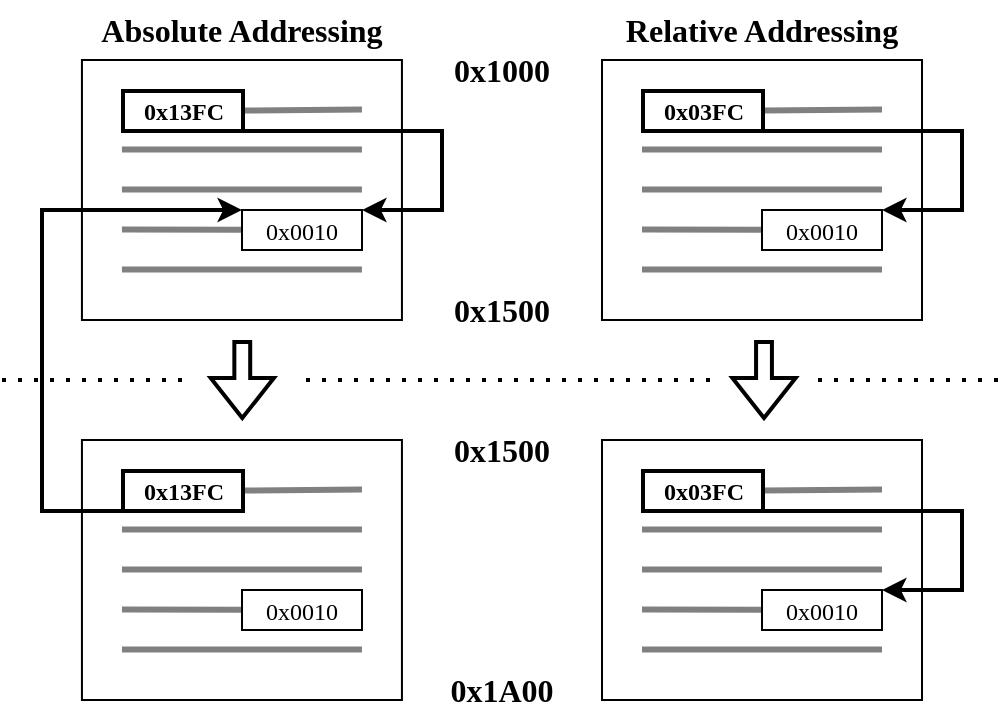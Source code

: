 <mxfile version="21.5.0" type="device">
  <diagram id="RJ2M5GttY93g6CErPwEI" name="Page-1">
    <mxGraphModel dx="390" dy="938" grid="1" gridSize="5" guides="1" tooltips="1" connect="1" arrows="1" fold="1" page="0" pageScale="1" pageWidth="850" pageHeight="1100" math="0" shadow="0">
      <root>
        <mxCell id="0" />
        <mxCell id="1" parent="0" />
        <mxCell id="hVCSb160HCJ6AdvOnuja-1" value="" style="endArrow=none;dashed=1;html=1;dashPattern=1 3;strokeWidth=2;rounded=0;" parent="1" edge="1">
          <mxGeometry width="50" height="50" relative="1" as="geometry">
            <mxPoint x="520" y="530" as="sourcePoint" />
            <mxPoint x="1020" y="530" as="targetPoint" />
          </mxGeometry>
        </mxCell>
        <mxCell id="Rv4oQAjvhtdQoDFrsDv1-49" value="" style="rounded=0;whiteSpace=wrap;html=1;strokeWidth=1;spacing=2;" parent="1" vertex="1">
          <mxGeometry x="559.97" y="370" width="160" height="130" as="geometry" />
        </mxCell>
        <mxCell id="Rv4oQAjvhtdQoDFrsDv1-51" value="&lt;font face=&quot;LMMonoLt10-Regular&quot; style=&quot;font-size: 16px;&quot;&gt;0x1000&lt;/font&gt;" style="text;html=1;strokeColor=none;fillColor=none;align=center;verticalAlign=middle;whiteSpace=wrap;rounded=0;fontStyle=1" parent="1" vertex="1">
          <mxGeometry x="740" y="360" width="60" height="30" as="geometry" />
        </mxCell>
        <mxCell id="Rv4oQAjvhtdQoDFrsDv1-52" value="&lt;font face=&quot;LMMonoLt10-Regular&quot; style=&quot;font-size: 16px;&quot;&gt;0x1500&lt;/font&gt;" style="text;html=1;strokeColor=none;fillColor=none;align=center;verticalAlign=middle;whiteSpace=wrap;rounded=0;strokeWidth=1;fontStyle=1" parent="1" vertex="1">
          <mxGeometry x="740" y="480" width="60" height="30" as="geometry" />
        </mxCell>
        <mxCell id="Rv4oQAjvhtdQoDFrsDv1-53" value="" style="endArrow=none;html=1;rounded=0;fontSize=16;strokeWidth=3;startArrow=none;strokeColor=#808080;" parent="1" source="Rv4oQAjvhtdQoDFrsDv1-74" edge="1">
          <mxGeometry width="50" height="50" relative="1" as="geometry">
            <mxPoint x="579.97" y="394.76" as="sourcePoint" />
            <mxPoint x="699.97" y="394.76" as="targetPoint" />
            <Array as="points" />
          </mxGeometry>
        </mxCell>
        <mxCell id="Rv4oQAjvhtdQoDFrsDv1-54" value="" style="endArrow=none;html=1;rounded=0;fontSize=16;strokeWidth=3;strokeColor=#808080;" parent="1" edge="1">
          <mxGeometry width="50" height="50" relative="1" as="geometry">
            <mxPoint x="579.97" y="414.76" as="sourcePoint" />
            <mxPoint x="699.97" y="414.76" as="targetPoint" />
            <Array as="points" />
          </mxGeometry>
        </mxCell>
        <mxCell id="Rv4oQAjvhtdQoDFrsDv1-55" value="" style="endArrow=none;html=1;rounded=0;fontSize=16;strokeWidth=3;strokeColor=#808080;" parent="1" edge="1">
          <mxGeometry width="50" height="50" relative="1" as="geometry">
            <mxPoint x="579.97" y="434.76" as="sourcePoint" />
            <mxPoint x="699.97" y="434.76" as="targetPoint" />
            <Array as="points" />
          </mxGeometry>
        </mxCell>
        <mxCell id="Rv4oQAjvhtdQoDFrsDv1-56" value="" style="endArrow=none;html=1;rounded=0;fontSize=16;strokeWidth=3;startArrow=none;" parent="1" source="Rv4oQAjvhtdQoDFrsDv1-78" edge="1">
          <mxGeometry width="50" height="50" relative="1" as="geometry">
            <mxPoint x="579.97" y="454.76" as="sourcePoint" />
            <mxPoint x="699.97" y="454.76" as="targetPoint" />
            <Array as="points" />
          </mxGeometry>
        </mxCell>
        <mxCell id="Rv4oQAjvhtdQoDFrsDv1-57" value="" style="endArrow=none;html=1;rounded=0;fontSize=16;strokeWidth=3;strokeColor=#808080;" parent="1" edge="1">
          <mxGeometry width="50" height="50" relative="1" as="geometry">
            <mxPoint x="579.97" y="474.76" as="sourcePoint" />
            <mxPoint x="699.97" y="474.76" as="targetPoint" />
            <Array as="points">
              <mxPoint x="639.97" y="474.76" />
            </Array>
          </mxGeometry>
        </mxCell>
        <mxCell id="Rv4oQAjvhtdQoDFrsDv1-72" style="edgeStyle=orthogonalEdgeStyle;rounded=0;orthogonalLoop=1;jettySize=auto;html=1;exitX=1;exitY=1;exitDx=0;exitDy=0;strokeColor=#000000;strokeWidth=2;fontSize=12;entryX=1;entryY=0;entryDx=0;entryDy=0;" parent="1" source="Rv4oQAjvhtdQoDFrsDv1-74" target="Rv4oQAjvhtdQoDFrsDv1-78" edge="1">
          <mxGeometry relative="1" as="geometry">
            <mxPoint x="740" y="495" as="targetPoint" />
            <Array as="points">
              <mxPoint x="740" y="405" />
              <mxPoint x="740" y="445" />
            </Array>
          </mxGeometry>
        </mxCell>
        <mxCell id="Rv4oQAjvhtdQoDFrsDv1-75" value="" style="endArrow=none;html=1;rounded=0;fontSize=16;strokeWidth=3;strokeColor=#808080;" parent="1" target="Rv4oQAjvhtdQoDFrsDv1-74" edge="1">
          <mxGeometry width="50" height="50" relative="1" as="geometry">
            <mxPoint x="579.97" y="394.76" as="sourcePoint" />
            <mxPoint x="699.97" y="394.76" as="targetPoint" />
            <Array as="points" />
          </mxGeometry>
        </mxCell>
        <mxCell id="Rv4oQAjvhtdQoDFrsDv1-79" value="" style="endArrow=none;html=1;rounded=0;fontSize=16;strokeWidth=3;strokeColor=#808080;" parent="1" target="Rv4oQAjvhtdQoDFrsDv1-78" edge="1">
          <mxGeometry width="50" height="50" relative="1" as="geometry">
            <mxPoint x="579.97" y="454.76" as="sourcePoint" />
            <mxPoint x="699.97" y="454.76" as="targetPoint" />
            <Array as="points" />
          </mxGeometry>
        </mxCell>
        <mxCell id="Rv4oQAjvhtdQoDFrsDv1-74" value="&lt;font face=&quot;LMMonoLt10-Regular&quot; style=&quot;font-size: 12px;&quot;&gt;&lt;b&gt;0x13FC&lt;/b&gt;&lt;/font&gt;" style="rounded=0;whiteSpace=wrap;html=1;fontSize=16;strokeWidth=2;spacing=2;spacingBottom=4;" parent="1" vertex="1">
          <mxGeometry x="580.5" y="385.5" width="60" height="20" as="geometry" />
        </mxCell>
        <mxCell id="Rv4oQAjvhtdQoDFrsDv1-78" value="&lt;font face=&quot;LMMonoLt10-Regular&quot; style=&quot;font-size: 12px;&quot;&gt;0x0010&lt;/font&gt;" style="rounded=0;whiteSpace=wrap;html=1;fontSize=16;verticalAlign=middle;strokeWidth=1;spacingBottom=2;" parent="1" vertex="1">
          <mxGeometry x="640" y="445" width="60" height="20" as="geometry" />
        </mxCell>
        <mxCell id="4aKVt0GdKdWYYm91D229-1" value="" style="rounded=0;whiteSpace=wrap;html=1;strokeWidth=1;" parent="1" vertex="1">
          <mxGeometry x="559.97" y="560" width="160" height="130" as="geometry" />
        </mxCell>
        <mxCell id="4aKVt0GdKdWYYm91D229-2" value="&lt;font face=&quot;LMMonoLt10-Regular&quot; style=&quot;font-size: 16px;&quot;&gt;0x1500&lt;/font&gt;" style="text;html=1;strokeColor=none;fillColor=none;align=center;verticalAlign=middle;whiteSpace=wrap;rounded=0;fontStyle=1" parent="1" vertex="1">
          <mxGeometry x="740" y="550" width="60" height="30" as="geometry" />
        </mxCell>
        <mxCell id="4aKVt0GdKdWYYm91D229-3" value="&lt;font face=&quot;LMMonoLt10-Regular&quot; style=&quot;font-size: 16px;&quot;&gt;0x1A00&lt;/font&gt;" style="text;html=1;strokeColor=none;fillColor=none;align=center;verticalAlign=middle;whiteSpace=wrap;rounded=0;strokeWidth=1;fontStyle=1" parent="1" vertex="1">
          <mxGeometry x="740" y="670" width="60" height="30" as="geometry" />
        </mxCell>
        <mxCell id="4aKVt0GdKdWYYm91D229-4" value="" style="endArrow=none;html=1;rounded=0;fontSize=16;strokeWidth=3;startArrow=none;strokeColor=#808080;" parent="1" source="4aKVt0GdKdWYYm91D229-12" edge="1">
          <mxGeometry width="50" height="50" relative="1" as="geometry">
            <mxPoint x="579.97" y="584.76" as="sourcePoint" />
            <mxPoint x="699.97" y="584.76" as="targetPoint" />
            <Array as="points" />
          </mxGeometry>
        </mxCell>
        <mxCell id="4aKVt0GdKdWYYm91D229-5" value="" style="endArrow=none;html=1;rounded=0;fontSize=16;strokeWidth=3;strokeColor=#808080;" parent="1" edge="1">
          <mxGeometry width="50" height="50" relative="1" as="geometry">
            <mxPoint x="579.97" y="604.76" as="sourcePoint" />
            <mxPoint x="699.97" y="604.76" as="targetPoint" />
            <Array as="points" />
          </mxGeometry>
        </mxCell>
        <mxCell id="4aKVt0GdKdWYYm91D229-6" value="" style="endArrow=none;html=1;rounded=0;fontSize=16;strokeWidth=3;strokeColor=#808080;" parent="1" edge="1">
          <mxGeometry width="50" height="50" relative="1" as="geometry">
            <mxPoint x="579.97" y="624.76" as="sourcePoint" />
            <mxPoint x="699.97" y="624.76" as="targetPoint" />
            <Array as="points" />
          </mxGeometry>
        </mxCell>
        <mxCell id="4aKVt0GdKdWYYm91D229-7" value="" style="endArrow=none;html=1;rounded=0;fontSize=16;strokeWidth=3;startArrow=none;" parent="1" source="4aKVt0GdKdWYYm91D229-13" edge="1">
          <mxGeometry width="50" height="50" relative="1" as="geometry">
            <mxPoint x="579.97" y="644.76" as="sourcePoint" />
            <mxPoint x="699.97" y="644.76" as="targetPoint" />
            <Array as="points" />
          </mxGeometry>
        </mxCell>
        <mxCell id="4aKVt0GdKdWYYm91D229-8" value="" style="endArrow=none;html=1;rounded=0;fontSize=16;strokeWidth=3;strokeColor=#808080;" parent="1" edge="1">
          <mxGeometry width="50" height="50" relative="1" as="geometry">
            <mxPoint x="579.97" y="664.76" as="sourcePoint" />
            <mxPoint x="699.97" y="664.76" as="targetPoint" />
            <Array as="points">
              <mxPoint x="639.97" y="664.76" />
            </Array>
          </mxGeometry>
        </mxCell>
        <mxCell id="4aKVt0GdKdWYYm91D229-9" style="edgeStyle=orthogonalEdgeStyle;rounded=0;orthogonalLoop=1;jettySize=auto;html=1;exitX=0;exitY=1;exitDx=0;exitDy=0;strokeColor=#000000;strokeWidth=2;fontSize=12;entryX=0;entryY=0;entryDx=0;entryDy=0;" parent="1" source="4aKVt0GdKdWYYm91D229-12" target="Rv4oQAjvhtdQoDFrsDv1-78" edge="1">
          <mxGeometry relative="1" as="geometry">
            <mxPoint x="639.97" y="465" as="targetPoint" />
            <Array as="points">
              <mxPoint x="540" y="595" />
              <mxPoint x="540" y="445" />
            </Array>
          </mxGeometry>
        </mxCell>
        <mxCell id="4aKVt0GdKdWYYm91D229-10" value="" style="endArrow=none;html=1;rounded=0;fontSize=16;strokeWidth=3;strokeColor=#808080;" parent="1" target="4aKVt0GdKdWYYm91D229-12" edge="1">
          <mxGeometry width="50" height="50" relative="1" as="geometry">
            <mxPoint x="579.97" y="584.76" as="sourcePoint" />
            <mxPoint x="699.97" y="584.76" as="targetPoint" />
            <Array as="points" />
          </mxGeometry>
        </mxCell>
        <mxCell id="4aKVt0GdKdWYYm91D229-11" value="" style="endArrow=none;html=1;rounded=0;fontSize=16;strokeWidth=3;strokeColor=#808080;" parent="1" target="4aKVt0GdKdWYYm91D229-13" edge="1">
          <mxGeometry width="50" height="50" relative="1" as="geometry">
            <mxPoint x="579.97" y="644.76" as="sourcePoint" />
            <mxPoint x="699.97" y="644.76" as="targetPoint" />
            <Array as="points" />
          </mxGeometry>
        </mxCell>
        <mxCell id="4aKVt0GdKdWYYm91D229-12" value="&lt;font face=&quot;LMMonoLt10-Regular&quot; style=&quot;font-size: 12px;&quot;&gt;&lt;b&gt;0x13FC&lt;/b&gt;&lt;/font&gt;" style="rounded=0;whiteSpace=wrap;html=1;fontSize=16;strokeWidth=2;spacing=2;spacingBottom=4;" parent="1" vertex="1">
          <mxGeometry x="580.5" y="575.5" width="60" height="20" as="geometry" />
        </mxCell>
        <mxCell id="4aKVt0GdKdWYYm91D229-13" value="&lt;font face=&quot;LMMonoLt10-Regular&quot; style=&quot;font-size: 12px;&quot;&gt;0x0010&lt;/font&gt;" style="rounded=0;whiteSpace=wrap;html=1;fontSize=16;verticalAlign=middle;strokeWidth=1;spacingBottom=2;" parent="1" vertex="1">
          <mxGeometry x="640" y="635" width="60" height="20" as="geometry" />
        </mxCell>
        <mxCell id="4aKVt0GdKdWYYm91D229-15" value="" style="rounded=0;whiteSpace=wrap;html=1;strokeWidth=1;" parent="1" vertex="1">
          <mxGeometry x="820" y="370" width="160" height="130" as="geometry" />
        </mxCell>
        <mxCell id="4aKVt0GdKdWYYm91D229-18" value="" style="endArrow=none;html=1;rounded=0;fontSize=16;strokeWidth=3;startArrow=none;strokeColor=#808080;" parent="1" source="4aKVt0GdKdWYYm91D229-26" edge="1">
          <mxGeometry width="50" height="50" relative="1" as="geometry">
            <mxPoint x="840" y="394.76" as="sourcePoint" />
            <mxPoint x="960" y="394.76" as="targetPoint" />
            <Array as="points" />
          </mxGeometry>
        </mxCell>
        <mxCell id="4aKVt0GdKdWYYm91D229-19" value="" style="endArrow=none;html=1;rounded=0;fontSize=16;strokeWidth=3;strokeColor=#808080;" parent="1" edge="1">
          <mxGeometry width="50" height="50" relative="1" as="geometry">
            <mxPoint x="840" y="414.76" as="sourcePoint" />
            <mxPoint x="960" y="414.76" as="targetPoint" />
            <Array as="points" />
          </mxGeometry>
        </mxCell>
        <mxCell id="4aKVt0GdKdWYYm91D229-20" value="" style="endArrow=none;html=1;rounded=0;fontSize=16;strokeWidth=3;strokeColor=#808080;" parent="1" edge="1">
          <mxGeometry width="50" height="50" relative="1" as="geometry">
            <mxPoint x="840" y="434.76" as="sourcePoint" />
            <mxPoint x="960" y="434.76" as="targetPoint" />
            <Array as="points" />
          </mxGeometry>
        </mxCell>
        <mxCell id="4aKVt0GdKdWYYm91D229-21" value="" style="endArrow=none;html=1;rounded=0;fontSize=16;strokeWidth=3;startArrow=none;" parent="1" source="4aKVt0GdKdWYYm91D229-27" edge="1">
          <mxGeometry width="50" height="50" relative="1" as="geometry">
            <mxPoint x="840" y="454.76" as="sourcePoint" />
            <mxPoint x="960" y="454.76" as="targetPoint" />
            <Array as="points" />
          </mxGeometry>
        </mxCell>
        <mxCell id="4aKVt0GdKdWYYm91D229-22" value="" style="endArrow=none;html=1;rounded=0;fontSize=16;strokeWidth=3;strokeColor=#808080;" parent="1" edge="1">
          <mxGeometry width="50" height="50" relative="1" as="geometry">
            <mxPoint x="840" y="474.76" as="sourcePoint" />
            <mxPoint x="960" y="474.76" as="targetPoint" />
            <Array as="points">
              <mxPoint x="900" y="474.76" />
            </Array>
          </mxGeometry>
        </mxCell>
        <mxCell id="4aKVt0GdKdWYYm91D229-23" style="edgeStyle=orthogonalEdgeStyle;rounded=0;orthogonalLoop=1;jettySize=auto;html=1;exitX=1;exitY=1;exitDx=0;exitDy=0;strokeColor=#000000;strokeWidth=2;fontSize=12;entryX=1;entryY=0;entryDx=0;entryDy=0;" parent="1" source="4aKVt0GdKdWYYm91D229-26" target="4aKVt0GdKdWYYm91D229-27" edge="1">
          <mxGeometry relative="1" as="geometry">
            <mxPoint x="980" y="495" as="targetPoint" />
            <Array as="points">
              <mxPoint x="1000" y="405" />
              <mxPoint x="1000" y="445" />
            </Array>
          </mxGeometry>
        </mxCell>
        <mxCell id="4aKVt0GdKdWYYm91D229-24" value="" style="endArrow=none;html=1;rounded=0;fontSize=16;strokeWidth=3;strokeColor=#808080;" parent="1" target="4aKVt0GdKdWYYm91D229-26" edge="1">
          <mxGeometry width="50" height="50" relative="1" as="geometry">
            <mxPoint x="840" y="394.76" as="sourcePoint" />
            <mxPoint x="960" y="394.76" as="targetPoint" />
            <Array as="points" />
          </mxGeometry>
        </mxCell>
        <mxCell id="4aKVt0GdKdWYYm91D229-25" value="" style="endArrow=none;html=1;rounded=0;fontSize=16;strokeWidth=3;strokeColor=#808080;" parent="1" target="4aKVt0GdKdWYYm91D229-27" edge="1">
          <mxGeometry width="50" height="50" relative="1" as="geometry">
            <mxPoint x="840" y="454.76" as="sourcePoint" />
            <mxPoint x="960" y="454.76" as="targetPoint" />
            <Array as="points" />
          </mxGeometry>
        </mxCell>
        <mxCell id="4aKVt0GdKdWYYm91D229-26" value="&lt;font face=&quot;LMMonoLt10-Regular&quot; style=&quot;font-size: 12px;&quot;&gt;&lt;b&gt;0x03FC&lt;/b&gt;&lt;/font&gt;" style="rounded=0;whiteSpace=wrap;html=1;fontSize=16;strokeWidth=2;spacing=2;spacingBottom=4;" parent="1" vertex="1">
          <mxGeometry x="840.5" y="385.5" width="60" height="20" as="geometry" />
        </mxCell>
        <mxCell id="4aKVt0GdKdWYYm91D229-27" value="&lt;font face=&quot;LMMonoLt10-Regular&quot; style=&quot;font-size: 12px;&quot;&gt;0x0010&lt;/font&gt;" style="rounded=0;whiteSpace=wrap;html=1;fontSize=16;verticalAlign=middle;strokeWidth=1;spacingBottom=2;" parent="1" vertex="1">
          <mxGeometry x="900" y="445" width="60" height="20" as="geometry" />
        </mxCell>
        <mxCell id="4aKVt0GdKdWYYm91D229-41" value="" style="rounded=0;whiteSpace=wrap;html=1;strokeWidth=1;" parent="1" vertex="1">
          <mxGeometry x="820" y="560" width="160" height="130" as="geometry" />
        </mxCell>
        <mxCell id="4aKVt0GdKdWYYm91D229-44" value="" style="endArrow=none;html=1;rounded=0;fontSize=16;strokeWidth=3;startArrow=none;strokeColor=#808080;" parent="1" source="4aKVt0GdKdWYYm91D229-52" edge="1">
          <mxGeometry width="50" height="50" relative="1" as="geometry">
            <mxPoint x="840" y="584.76" as="sourcePoint" />
            <mxPoint x="960" y="584.76" as="targetPoint" />
            <Array as="points" />
          </mxGeometry>
        </mxCell>
        <mxCell id="4aKVt0GdKdWYYm91D229-45" value="" style="endArrow=none;html=1;rounded=0;fontSize=16;strokeWidth=3;strokeColor=#808080;" parent="1" edge="1">
          <mxGeometry width="50" height="50" relative="1" as="geometry">
            <mxPoint x="840" y="604.76" as="sourcePoint" />
            <mxPoint x="960" y="604.76" as="targetPoint" />
            <Array as="points" />
          </mxGeometry>
        </mxCell>
        <mxCell id="4aKVt0GdKdWYYm91D229-46" value="" style="endArrow=none;html=1;rounded=0;fontSize=16;strokeWidth=3;strokeColor=#808080;" parent="1" edge="1">
          <mxGeometry width="50" height="50" relative="1" as="geometry">
            <mxPoint x="840" y="624.76" as="sourcePoint" />
            <mxPoint x="960" y="624.76" as="targetPoint" />
            <Array as="points" />
          </mxGeometry>
        </mxCell>
        <mxCell id="4aKVt0GdKdWYYm91D229-47" value="" style="endArrow=none;html=1;rounded=0;fontSize=16;strokeWidth=3;startArrow=none;" parent="1" source="4aKVt0GdKdWYYm91D229-53" edge="1">
          <mxGeometry width="50" height="50" relative="1" as="geometry">
            <mxPoint x="840" y="644.76" as="sourcePoint" />
            <mxPoint x="960" y="644.76" as="targetPoint" />
            <Array as="points" />
          </mxGeometry>
        </mxCell>
        <mxCell id="4aKVt0GdKdWYYm91D229-48" value="" style="endArrow=none;html=1;rounded=0;fontSize=16;strokeWidth=3;strokeColor=#808080;" parent="1" edge="1">
          <mxGeometry width="50" height="50" relative="1" as="geometry">
            <mxPoint x="840" y="664.76" as="sourcePoint" />
            <mxPoint x="960" y="664.76" as="targetPoint" />
            <Array as="points">
              <mxPoint x="900" y="664.76" />
            </Array>
          </mxGeometry>
        </mxCell>
        <mxCell id="4aKVt0GdKdWYYm91D229-49" style="edgeStyle=orthogonalEdgeStyle;rounded=0;orthogonalLoop=1;jettySize=auto;html=1;exitX=1;exitY=1;exitDx=0;exitDy=0;strokeColor=#000000;strokeWidth=2;fontSize=12;entryX=1;entryY=0;entryDx=0;entryDy=0;" parent="1" source="4aKVt0GdKdWYYm91D229-52" target="4aKVt0GdKdWYYm91D229-53" edge="1">
          <mxGeometry relative="1" as="geometry">
            <mxPoint x="980" y="685" as="targetPoint" />
            <Array as="points">
              <mxPoint x="1000" y="595" />
              <mxPoint x="1000" y="635" />
            </Array>
          </mxGeometry>
        </mxCell>
        <mxCell id="4aKVt0GdKdWYYm91D229-50" value="" style="endArrow=none;html=1;rounded=0;fontSize=16;strokeWidth=3;strokeColor=#808080;" parent="1" target="4aKVt0GdKdWYYm91D229-52" edge="1">
          <mxGeometry width="50" height="50" relative="1" as="geometry">
            <mxPoint x="840" y="584.76" as="sourcePoint" />
            <mxPoint x="960" y="584.76" as="targetPoint" />
            <Array as="points" />
          </mxGeometry>
        </mxCell>
        <mxCell id="4aKVt0GdKdWYYm91D229-51" value="" style="endArrow=none;html=1;rounded=0;fontSize=16;strokeWidth=3;strokeColor=#808080;" parent="1" target="4aKVt0GdKdWYYm91D229-53" edge="1">
          <mxGeometry width="50" height="50" relative="1" as="geometry">
            <mxPoint x="840" y="644.76" as="sourcePoint" />
            <mxPoint x="960" y="644.76" as="targetPoint" />
            <Array as="points" />
          </mxGeometry>
        </mxCell>
        <mxCell id="4aKVt0GdKdWYYm91D229-52" value="&lt;font face=&quot;LMMonoLt10-Regular&quot; style=&quot;font-size: 12px;&quot;&gt;&lt;b&gt;0x03FC&lt;/b&gt;&lt;/font&gt;" style="rounded=0;whiteSpace=wrap;html=1;fontSize=16;strokeWidth=2;spacing=2;spacingBottom=4;" parent="1" vertex="1">
          <mxGeometry x="840.5" y="575.5" width="60" height="20" as="geometry" />
        </mxCell>
        <mxCell id="4aKVt0GdKdWYYm91D229-53" value="&lt;font face=&quot;LMMonoLt10-Regular&quot; style=&quot;font-size: 12px;&quot;&gt;0x0010&lt;/font&gt;" style="rounded=0;whiteSpace=wrap;html=1;fontSize=16;verticalAlign=middle;strokeWidth=1;spacingBottom=2;" parent="1" vertex="1">
          <mxGeometry x="900" y="635" width="60" height="20" as="geometry" />
        </mxCell>
        <mxCell id="4aKVt0GdKdWYYm91D229-54" value="&lt;b&gt;Absolute Addressing&lt;/b&gt;" style="text;html=1;strokeColor=none;fillColor=none;align=center;verticalAlign=middle;whiteSpace=wrap;rounded=0;fontFamily=LMRoman10-Regular;fontSize=16;fontColor=default;" parent="1" vertex="1">
          <mxGeometry x="559.97" y="340" width="160" height="30" as="geometry" />
        </mxCell>
        <mxCell id="4aKVt0GdKdWYYm91D229-55" value="&lt;b&gt;Relative Addressing&lt;/b&gt;" style="text;html=1;strokeColor=none;fillColor=none;align=center;verticalAlign=middle;whiteSpace=wrap;rounded=0;fontFamily=LMRoman10-Regular;fontSize=16;fontColor=default;" parent="1" vertex="1">
          <mxGeometry x="820" y="340" width="160" height="30" as="geometry" />
        </mxCell>
        <mxCell id="7iuRrWOx0t9q8Eat3_1Y-1" value="" style="rounded=0;whiteSpace=wrap;html=1;fillColor=default;strokeColor=none;" vertex="1" parent="1">
          <mxGeometry x="615" y="525" width="55" height="10" as="geometry" />
        </mxCell>
        <mxCell id="4aKVt0GdKdWYYm91D229-57" value="" style="shape=flexArrow;endArrow=classic;html=1;rounded=0;endWidth=21.666;endSize=6;width=6.927;startSize=6;strokeWidth=2;fillColor=default;" parent="1" edge="1">
          <mxGeometry x="0.5" y="-150" width="50" height="50" relative="1" as="geometry">
            <mxPoint x="640.14" y="510" as="sourcePoint" />
            <mxPoint x="640.14" y="550" as="targetPoint" />
            <mxPoint as="offset" />
          </mxGeometry>
        </mxCell>
        <mxCell id="7iuRrWOx0t9q8Eat3_1Y-2" value="" style="rounded=0;whiteSpace=wrap;html=1;fillColor=default;strokeColor=none;" vertex="1" parent="1">
          <mxGeometry x="875" y="525" width="50" height="10" as="geometry" />
        </mxCell>
        <mxCell id="4aKVt0GdKdWYYm91D229-58" value="" style="shape=flexArrow;endArrow=classic;html=1;rounded=0;endWidth=21.666;endSize=6;width=6.927;startSize=6;strokeWidth=2;fillColor=default;" parent="1" edge="1">
          <mxGeometry width="50" height="50" relative="1" as="geometry">
            <mxPoint x="901" y="510" as="sourcePoint" />
            <mxPoint x="901" y="550" as="targetPoint" />
          </mxGeometry>
        </mxCell>
      </root>
    </mxGraphModel>
  </diagram>
</mxfile>
